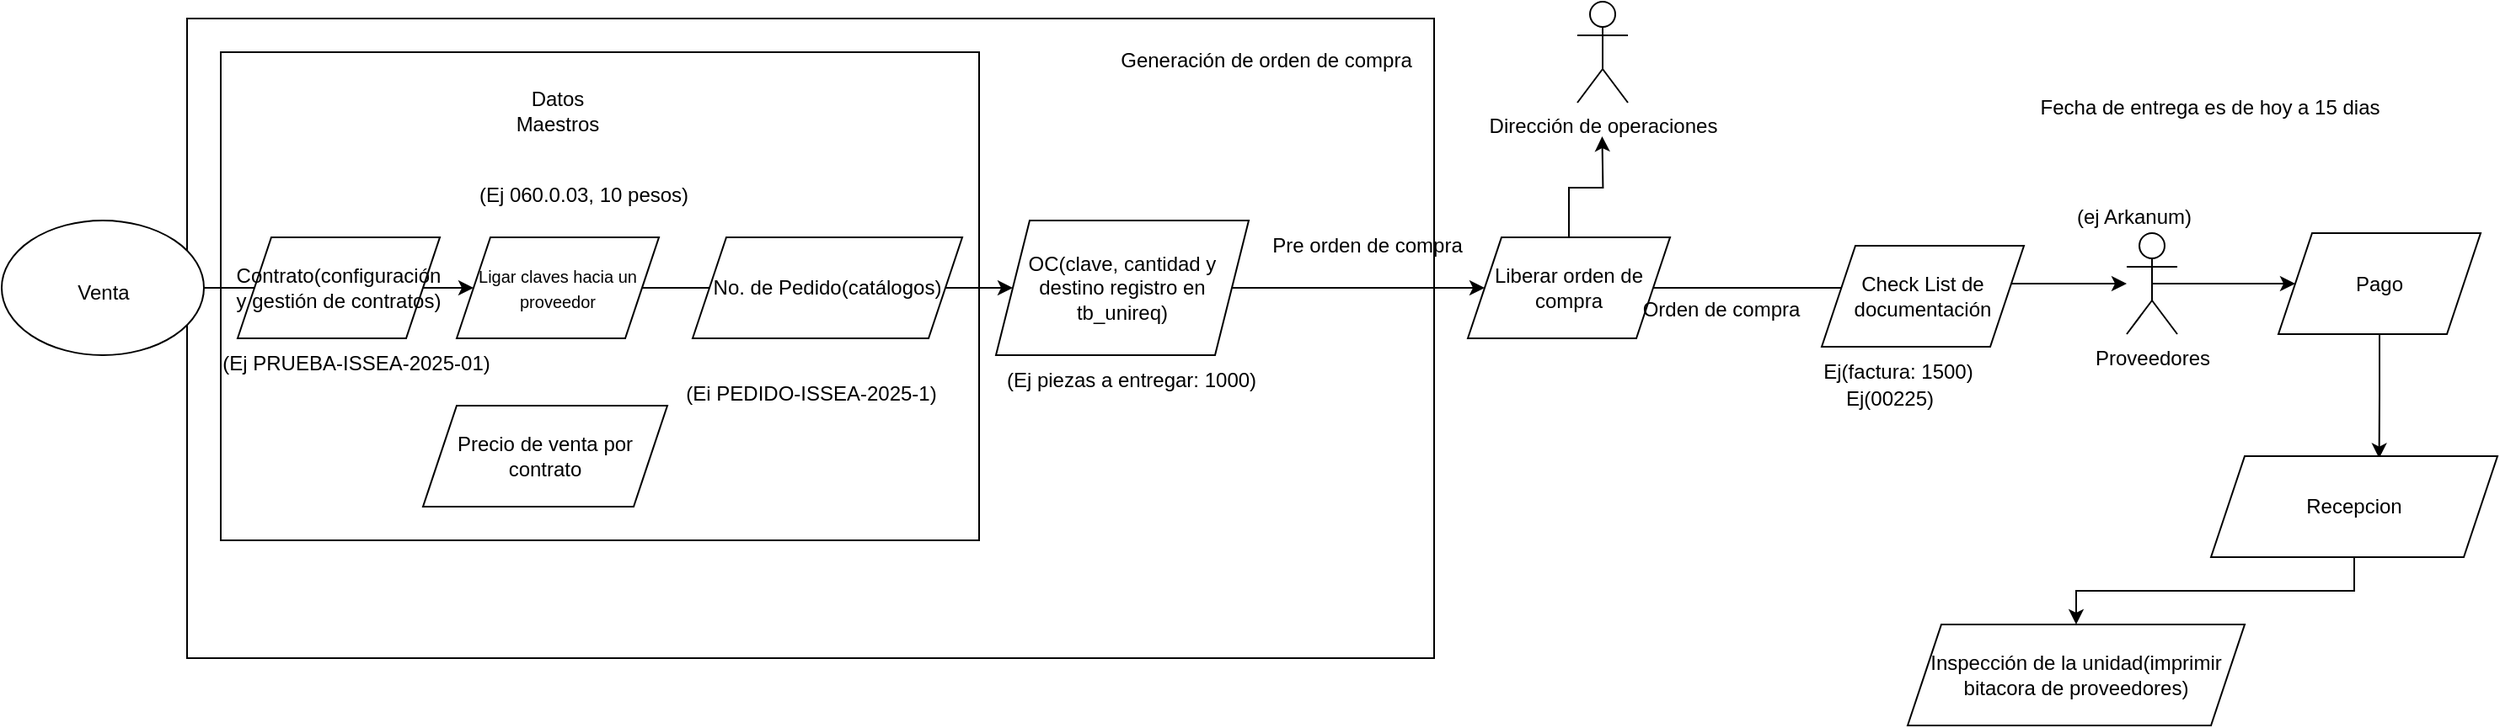 <mxfile version="28.0.7">
  <diagram name="Página-1" id="U5HsHCg9ZCeqYdkG-ZAp">
    <mxGraphModel dx="2427" dy="1792" grid="1" gridSize="10" guides="1" tooltips="1" connect="1" arrows="1" fold="1" page="1" pageScale="1" pageWidth="827" pageHeight="1169" math="0" shadow="0">
      <root>
        <mxCell id="0" />
        <mxCell id="1" parent="0" />
        <mxCell id="01GxgVdKEoSKiMy3Bp7d-27" value="" style="rounded=0;whiteSpace=wrap;html=1;" parent="1" vertex="1">
          <mxGeometry x="20" width="740" height="380" as="geometry" />
        </mxCell>
        <mxCell id="01GxgVdKEoSKiMy3Bp7d-22" value="" style="rounded=0;whiteSpace=wrap;html=1;" parent="1" vertex="1">
          <mxGeometry x="40" y="20" width="450" height="290" as="geometry" />
        </mxCell>
        <mxCell id="01GxgVdKEoSKiMy3Bp7d-4" style="edgeStyle=orthogonalEdgeStyle;rounded=0;orthogonalLoop=1;jettySize=auto;html=1;exitX=1;exitY=0.5;exitDx=0;exitDy=0;entryX=0;entryY=0.5;entryDx=0;entryDy=0;" parent="1" source="01GxgVdKEoSKiMy3Bp7d-13" target="01GxgVdKEoSKiMy3Bp7d-3" edge="1">
          <mxGeometry relative="1" as="geometry" />
        </mxCell>
        <mxCell id="01GxgVdKEoSKiMy3Bp7d-1" value="" style="ellipse;whiteSpace=wrap;html=1;" parent="1" vertex="1">
          <mxGeometry x="-90" y="120" width="120" height="80" as="geometry" />
        </mxCell>
        <mxCell id="01GxgVdKEoSKiMy3Bp7d-2" value="Venta&lt;div&gt;&lt;br&gt;&lt;/div&gt;" style="text;html=1;align=center;verticalAlign=middle;resizable=0;points=[];autosize=1;strokeColor=none;fillColor=none;" parent="1" vertex="1">
          <mxGeometry x="-55" y="150" width="50" height="40" as="geometry" />
        </mxCell>
        <mxCell id="01GxgVdKEoSKiMy3Bp7d-5" style="edgeStyle=orthogonalEdgeStyle;rounded=0;orthogonalLoop=1;jettySize=auto;html=1;exitX=1;exitY=0.5;exitDx=0;exitDy=0;" parent="1" source="01GxgVdKEoSKiMy3Bp7d-29" target="01GxgVdKEoSKiMy3Bp7d-6" edge="1">
          <mxGeometry relative="1" as="geometry">
            <mxPoint x="731" y="160.13" as="targetPoint" />
          </mxGeometry>
        </mxCell>
        <mxCell id="01GxgVdKEoSKiMy3Bp7d-3" value="OC(clave, cantidad y destino registro en tb_unireq)" style="shape=parallelogram;perimeter=parallelogramPerimeter;whiteSpace=wrap;html=1;fixedSize=1;" parent="1" vertex="1">
          <mxGeometry x="500" y="120" width="150" height="80" as="geometry" />
        </mxCell>
        <mxCell id="01GxgVdKEoSKiMy3Bp7d-9" style="edgeStyle=orthogonalEdgeStyle;rounded=0;orthogonalLoop=1;jettySize=auto;html=1;exitX=0.5;exitY=0.5;exitDx=0;exitDy=0;exitPerimeter=0;entryX=0;entryY=0.5;entryDx=0;entryDy=0;" parent="1" source="01GxgVdKEoSKiMy3Bp7d-6" target="01GxgVdKEoSKiMy3Bp7d-8" edge="1">
          <mxGeometry relative="1" as="geometry" />
        </mxCell>
        <mxCell id="01GxgVdKEoSKiMy3Bp7d-6" value="Proveedores" style="shape=umlActor;verticalLabelPosition=bottom;verticalAlign=top;html=1;outlineConnect=0;" parent="1" vertex="1">
          <mxGeometry x="1171" y="127.5" width="30" height="60" as="geometry" />
        </mxCell>
        <mxCell id="01GxgVdKEoSKiMy3Bp7d-10" style="edgeStyle=orthogonalEdgeStyle;rounded=0;orthogonalLoop=1;jettySize=auto;html=1;exitX=0.5;exitY=1;exitDx=0;exitDy=0;entryX=0.587;entryY=0.021;entryDx=0;entryDy=0;entryPerimeter=0;" parent="1" source="01GxgVdKEoSKiMy3Bp7d-8" target="01GxgVdKEoSKiMy3Bp7d-11" edge="1">
          <mxGeometry relative="1" as="geometry">
            <mxPoint x="1321" y="277.5" as="targetPoint" />
          </mxGeometry>
        </mxCell>
        <mxCell id="01GxgVdKEoSKiMy3Bp7d-8" value="Pago" style="shape=parallelogram;perimeter=parallelogramPerimeter;whiteSpace=wrap;html=1;fixedSize=1;" parent="1" vertex="1">
          <mxGeometry x="1261" y="127.5" width="120" height="60" as="geometry" />
        </mxCell>
        <mxCell id="01GxgVdKEoSKiMy3Bp7d-38" style="edgeStyle=orthogonalEdgeStyle;rounded=0;orthogonalLoop=1;jettySize=auto;html=1;exitX=0.5;exitY=1;exitDx=0;exitDy=0;" parent="1" source="01GxgVdKEoSKiMy3Bp7d-11" target="01GxgVdKEoSKiMy3Bp7d-37" edge="1">
          <mxGeometry relative="1" as="geometry" />
        </mxCell>
        <mxCell id="01GxgVdKEoSKiMy3Bp7d-11" value="Recepcion" style="shape=parallelogram;perimeter=parallelogramPerimeter;whiteSpace=wrap;html=1;fixedSize=1;" parent="1" vertex="1">
          <mxGeometry x="1221" y="260" width="170" height="60" as="geometry" />
        </mxCell>
        <mxCell id="01GxgVdKEoSKiMy3Bp7d-12" value="(ej Arkanum)" style="text;html=1;align=center;verticalAlign=middle;resizable=0;points=[];autosize=1;strokeColor=none;fillColor=none;" parent="1" vertex="1">
          <mxGeometry x="1130" y="102.5" width="90" height="30" as="geometry" />
        </mxCell>
        <mxCell id="01GxgVdKEoSKiMy3Bp7d-14" value="" style="edgeStyle=orthogonalEdgeStyle;rounded=0;orthogonalLoop=1;jettySize=auto;html=1;exitX=1;exitY=0.5;exitDx=0;exitDy=0;entryX=0;entryY=0.5;entryDx=0;entryDy=0;" parent="1" source="01GxgVdKEoSKiMy3Bp7d-1" target="01GxgVdKEoSKiMy3Bp7d-13" edge="1">
          <mxGeometry relative="1" as="geometry">
            <mxPoint x="90" y="160" as="sourcePoint" />
            <mxPoint x="349" y="160" as="targetPoint" />
          </mxGeometry>
        </mxCell>
        <mxCell id="01GxgVdKEoSKiMy3Bp7d-13" value="&lt;font style=&quot;font-size: 10px;&quot;&gt;Ligar claves hacia un proveedor&lt;/font&gt;" style="shape=parallelogram;perimeter=parallelogramPerimeter;whiteSpace=wrap;html=1;fixedSize=1;" parent="1" vertex="1">
          <mxGeometry x="180" y="130" width="120" height="60" as="geometry" />
        </mxCell>
        <mxCell id="01GxgVdKEoSKiMy3Bp7d-16" value="Contrato(configuración y gestión de contratos)" style="shape=parallelogram;perimeter=parallelogramPerimeter;whiteSpace=wrap;html=1;fixedSize=1;" parent="1" vertex="1">
          <mxGeometry x="50" y="130" width="120" height="60" as="geometry" />
        </mxCell>
        <mxCell id="01GxgVdKEoSKiMy3Bp7d-17" value="(Ej 060.0.03, 10 pesos&lt;span style=&quot;background-color: transparent; color: light-dark(rgb(0, 0, 0), rgb(255, 255, 255));&quot;&gt;)&lt;/span&gt;" style="text;html=1;align=center;verticalAlign=middle;resizable=0;points=[];autosize=1;strokeColor=none;fillColor=none;" parent="1" vertex="1">
          <mxGeometry x="170" y="90" width="170" height="30" as="geometry" />
        </mxCell>
        <mxCell id="01GxgVdKEoSKiMy3Bp7d-19" value="(Ej PRUEBA-ISSEA-2025-01&lt;span style=&quot;background-color: transparent; color: light-dark(rgb(0, 0, 0), rgb(255, 255, 255));&quot;&gt;)&lt;/span&gt;" style="text;html=1;align=center;verticalAlign=middle;resizable=0;points=[];autosize=1;strokeColor=none;fillColor=none;" parent="1" vertex="1">
          <mxGeometry x="30" y="190" width="180" height="30" as="geometry" />
        </mxCell>
        <mxCell id="01GxgVdKEoSKiMy3Bp7d-20" value="No. de Pedido(catálogos)" style="shape=parallelogram;perimeter=parallelogramPerimeter;whiteSpace=wrap;html=1;fixedSize=1;" parent="1" vertex="1">
          <mxGeometry x="320" y="130" width="160" height="60" as="geometry" />
        </mxCell>
        <mxCell id="01GxgVdKEoSKiMy3Bp7d-21" value="(Ei PEDIDO-ISSEA-2025-1)" style="text;html=1;align=center;verticalAlign=middle;resizable=0;points=[];autosize=1;strokeColor=none;fillColor=none;" parent="1" vertex="1">
          <mxGeometry x="305" y="208" width="170" height="30" as="geometry" />
        </mxCell>
        <mxCell id="01GxgVdKEoSKiMy3Bp7d-23" value="Datos Maestros" style="text;html=1;align=center;verticalAlign=middle;whiteSpace=wrap;rounded=0;" parent="1" vertex="1">
          <mxGeometry x="210" y="40" width="60" height="30" as="geometry" />
        </mxCell>
        <mxCell id="01GxgVdKEoSKiMy3Bp7d-24" value="(Ej piezas a entregar: 1000)" style="text;html=1;align=center;verticalAlign=middle;resizable=0;points=[];autosize=1;strokeColor=none;fillColor=none;" parent="1" vertex="1">
          <mxGeometry x="495" y="200" width="170" height="30" as="geometry" />
        </mxCell>
        <mxCell id="01GxgVdKEoSKiMy3Bp7d-25" value="Precio de venta por contrato" style="shape=parallelogram;perimeter=parallelogramPerimeter;whiteSpace=wrap;html=1;fixedSize=1;" parent="1" vertex="1">
          <mxGeometry x="160" y="230" width="145" height="60" as="geometry" />
        </mxCell>
        <mxCell id="01GxgVdKEoSKiMy3Bp7d-26" value="Pre orden de compra" style="text;html=1;align=center;verticalAlign=middle;resizable=0;points=[];autosize=1;strokeColor=none;fillColor=none;" parent="1" vertex="1">
          <mxGeometry x="650" y="120" width="140" height="30" as="geometry" />
        </mxCell>
        <mxCell id="01GxgVdKEoSKiMy3Bp7d-28" value="Generación de orden de compra" style="text;html=1;align=center;verticalAlign=middle;resizable=0;points=[];autosize=1;strokeColor=none;fillColor=none;" parent="1" vertex="1">
          <mxGeometry x="560" y="10" width="200" height="30" as="geometry" />
        </mxCell>
        <mxCell id="01GxgVdKEoSKiMy3Bp7d-30" style="edgeStyle=orthogonalEdgeStyle;rounded=0;orthogonalLoop=1;jettySize=auto;html=1;exitX=0.5;exitY=0;exitDx=0;exitDy=0;" parent="1" source="01GxgVdKEoSKiMy3Bp7d-29" edge="1">
          <mxGeometry relative="1" as="geometry">
            <mxPoint x="859.714" y="70" as="targetPoint" />
          </mxGeometry>
        </mxCell>
        <mxCell id="01GxgVdKEoSKiMy3Bp7d-31" value="Dirección de operaciones" style="shape=umlActor;verticalLabelPosition=bottom;verticalAlign=top;html=1;outlineConnect=0;" parent="1" vertex="1">
          <mxGeometry x="845" y="-10" width="30" height="60" as="geometry" />
        </mxCell>
        <mxCell id="01GxgVdKEoSKiMy3Bp7d-32" value="" style="edgeStyle=orthogonalEdgeStyle;rounded=0;orthogonalLoop=1;jettySize=auto;html=1;exitX=1;exitY=0.5;exitDx=0;exitDy=0;" parent="1" source="01GxgVdKEoSKiMy3Bp7d-3" target="01GxgVdKEoSKiMy3Bp7d-29" edge="1">
          <mxGeometry relative="1" as="geometry">
            <mxPoint x="1010" y="165" as="targetPoint" />
            <mxPoint x="640" y="160" as="sourcePoint" />
          </mxGeometry>
        </mxCell>
        <mxCell id="01GxgVdKEoSKiMy3Bp7d-29" value="Liberar orden de compra" style="shape=parallelogram;perimeter=parallelogramPerimeter;whiteSpace=wrap;html=1;fixedSize=1;" parent="1" vertex="1">
          <mxGeometry x="780" y="130" width="120" height="60" as="geometry" />
        </mxCell>
        <mxCell id="01GxgVdKEoSKiMy3Bp7d-33" value="Orden de compra" style="text;html=1;align=center;verticalAlign=middle;resizable=0;points=[];autosize=1;strokeColor=none;fillColor=none;" parent="1" vertex="1">
          <mxGeometry x="870" y="158" width="120" height="30" as="geometry" />
        </mxCell>
        <mxCell id="01GxgVdKEoSKiMy3Bp7d-34" value="Check List de documentación" style="shape=parallelogram;perimeter=parallelogramPerimeter;whiteSpace=wrap;html=1;fixedSize=1;" parent="1" vertex="1">
          <mxGeometry x="990" y="135" width="120" height="60" as="geometry" />
        </mxCell>
        <mxCell id="01GxgVdKEoSKiMy3Bp7d-35" value="Ej(factura: 1500)" style="text;html=1;align=center;verticalAlign=middle;resizable=0;points=[];autosize=1;strokeColor=none;fillColor=none;" parent="1" vertex="1">
          <mxGeometry x="980" y="195" width="110" height="30" as="geometry" />
        </mxCell>
        <mxCell id="01GxgVdKEoSKiMy3Bp7d-37" value="Inspección de la unidad(imprimir bitacora de proveedores)" style="shape=parallelogram;perimeter=parallelogramPerimeter;whiteSpace=wrap;html=1;fixedSize=1;" parent="1" vertex="1">
          <mxGeometry x="1041" y="360" width="200" height="60" as="geometry" />
        </mxCell>
        <mxCell id="01GxgVdKEoSKiMy3Bp7d-39" value="Ej(00225)&lt;div&gt;&lt;br&gt;&lt;/div&gt;" style="text;html=1;align=center;verticalAlign=middle;resizable=0;points=[];autosize=1;strokeColor=none;fillColor=none;" parent="1" vertex="1">
          <mxGeometry x="990" y="213" width="80" height="40" as="geometry" />
        </mxCell>
        <mxCell id="01GxgVdKEoSKiMy3Bp7d-40" value="Fecha de entrega es de hoy a 15 dias" style="text;html=1;align=center;verticalAlign=middle;resizable=0;points=[];autosize=1;strokeColor=none;fillColor=none;" parent="1" vertex="1">
          <mxGeometry x="1110" y="38" width="220" height="30" as="geometry" />
        </mxCell>
      </root>
    </mxGraphModel>
  </diagram>
</mxfile>
